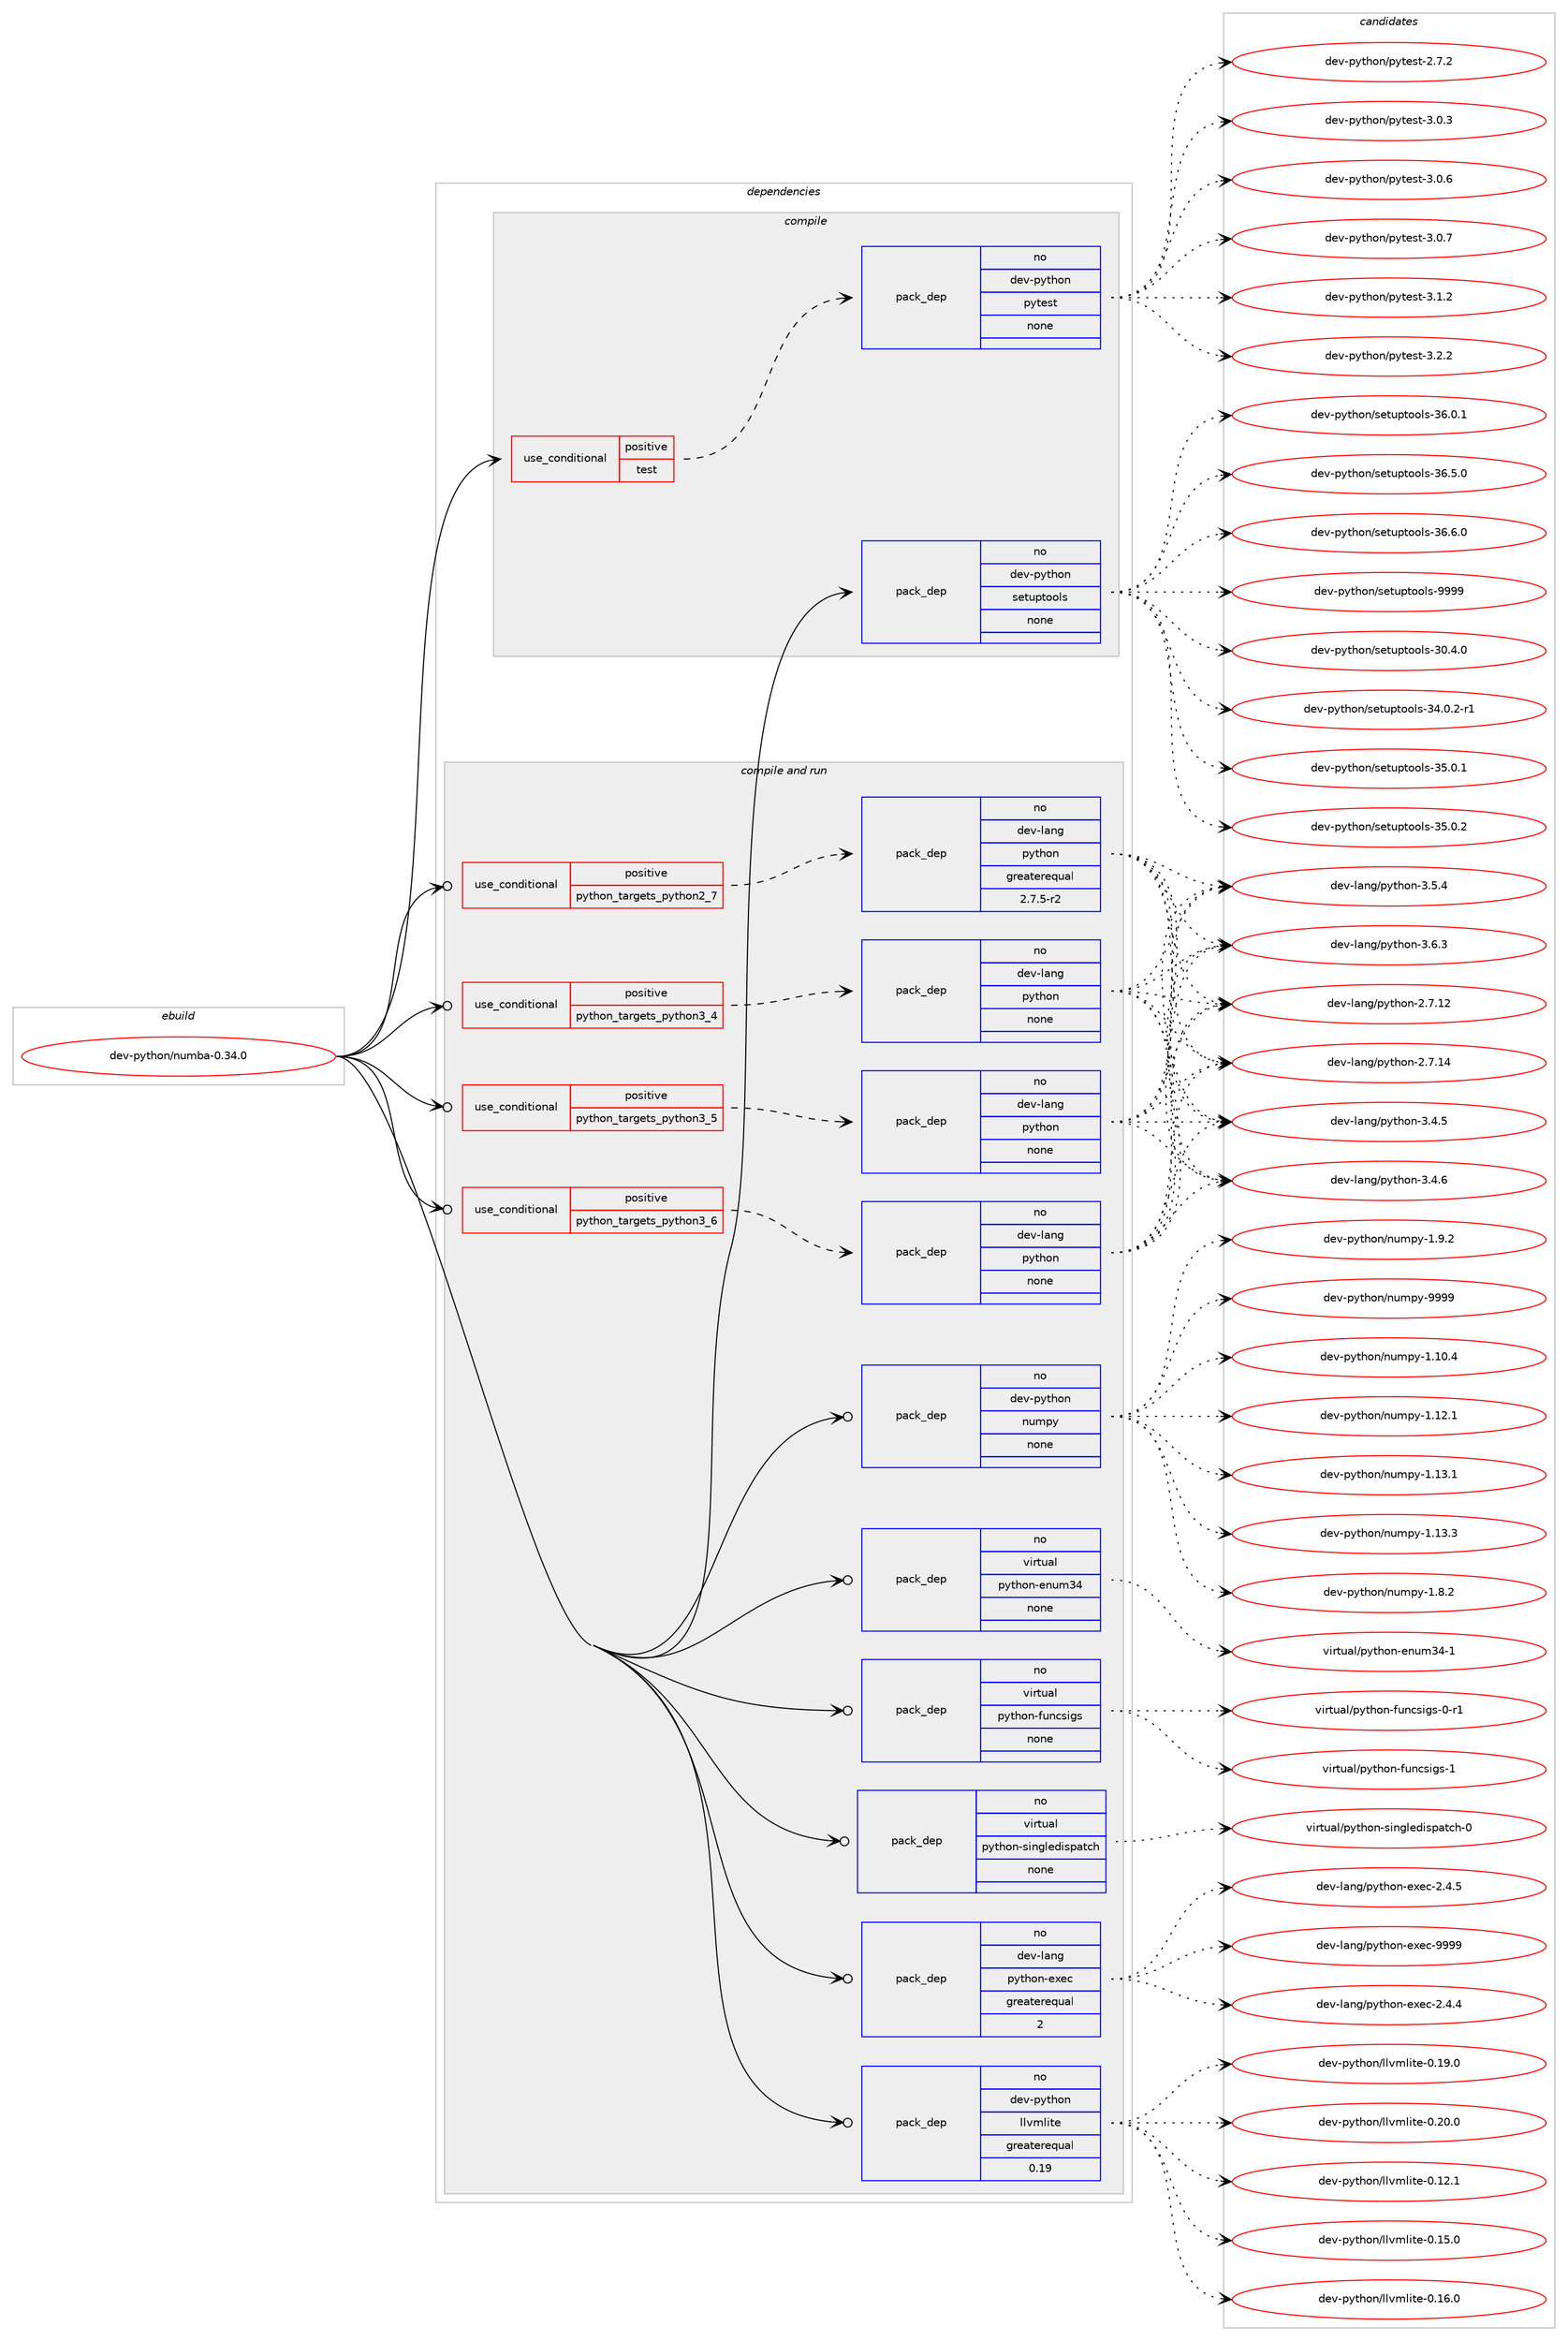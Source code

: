 digraph prolog {

# *************
# Graph options
# *************

newrank=true;
concentrate=true;
compound=true;
graph [rankdir=LR,fontname=Helvetica,fontsize=10,ranksep=1.5];#, ranksep=2.5, nodesep=0.2];
edge  [arrowhead=vee];
node  [fontname=Helvetica,fontsize=10];

# **********
# The ebuild
# **********

subgraph cluster_leftcol {
color=gray;
rank=same;
label=<<i>ebuild</i>>;
id [label="dev-python/numba-0.34.0", color=red, width=4, href="../dev-python/numba-0.34.0.svg"];
}

# ****************
# The dependencies
# ****************

subgraph cluster_midcol {
color=gray;
label=<<i>dependencies</i>>;
subgraph cluster_compile {
fillcolor="#eeeeee";
style=filled;
label=<<i>compile</i>>;
subgraph cond36256 {
dependency168636 [label=<<TABLE BORDER="0" CELLBORDER="1" CELLSPACING="0" CELLPADDING="4"><TR><TD ROWSPAN="3" CELLPADDING="10">use_conditional</TD></TR><TR><TD>positive</TD></TR><TR><TD>test</TD></TR></TABLE>>, shape=none, color=red];
subgraph pack128520 {
dependency168637 [label=<<TABLE BORDER="0" CELLBORDER="1" CELLSPACING="0" CELLPADDING="4" WIDTH="220"><TR><TD ROWSPAN="6" CELLPADDING="30">pack_dep</TD></TR><TR><TD WIDTH="110">no</TD></TR><TR><TD>dev-python</TD></TR><TR><TD>pytest</TD></TR><TR><TD>none</TD></TR><TR><TD></TD></TR></TABLE>>, shape=none, color=blue];
}
dependency168636:e -> dependency168637:w [weight=20,style="dashed",arrowhead="vee"];
}
id:e -> dependency168636:w [weight=20,style="solid",arrowhead="vee"];
subgraph pack128521 {
dependency168638 [label=<<TABLE BORDER="0" CELLBORDER="1" CELLSPACING="0" CELLPADDING="4" WIDTH="220"><TR><TD ROWSPAN="6" CELLPADDING="30">pack_dep</TD></TR><TR><TD WIDTH="110">no</TD></TR><TR><TD>dev-python</TD></TR><TR><TD>setuptools</TD></TR><TR><TD>none</TD></TR><TR><TD></TD></TR></TABLE>>, shape=none, color=blue];
}
id:e -> dependency168638:w [weight=20,style="solid",arrowhead="vee"];
}
subgraph cluster_compileandrun {
fillcolor="#eeeeee";
style=filled;
label=<<i>compile and run</i>>;
subgraph cond36257 {
dependency168639 [label=<<TABLE BORDER="0" CELLBORDER="1" CELLSPACING="0" CELLPADDING="4"><TR><TD ROWSPAN="3" CELLPADDING="10">use_conditional</TD></TR><TR><TD>positive</TD></TR><TR><TD>python_targets_python2_7</TD></TR></TABLE>>, shape=none, color=red];
subgraph pack128522 {
dependency168640 [label=<<TABLE BORDER="0" CELLBORDER="1" CELLSPACING="0" CELLPADDING="4" WIDTH="220"><TR><TD ROWSPAN="6" CELLPADDING="30">pack_dep</TD></TR><TR><TD WIDTH="110">no</TD></TR><TR><TD>dev-lang</TD></TR><TR><TD>python</TD></TR><TR><TD>greaterequal</TD></TR><TR><TD>2.7.5-r2</TD></TR></TABLE>>, shape=none, color=blue];
}
dependency168639:e -> dependency168640:w [weight=20,style="dashed",arrowhead="vee"];
}
id:e -> dependency168639:w [weight=20,style="solid",arrowhead="odotvee"];
subgraph cond36258 {
dependency168641 [label=<<TABLE BORDER="0" CELLBORDER="1" CELLSPACING="0" CELLPADDING="4"><TR><TD ROWSPAN="3" CELLPADDING="10">use_conditional</TD></TR><TR><TD>positive</TD></TR><TR><TD>python_targets_python3_4</TD></TR></TABLE>>, shape=none, color=red];
subgraph pack128523 {
dependency168642 [label=<<TABLE BORDER="0" CELLBORDER="1" CELLSPACING="0" CELLPADDING="4" WIDTH="220"><TR><TD ROWSPAN="6" CELLPADDING="30">pack_dep</TD></TR><TR><TD WIDTH="110">no</TD></TR><TR><TD>dev-lang</TD></TR><TR><TD>python</TD></TR><TR><TD>none</TD></TR><TR><TD></TD></TR></TABLE>>, shape=none, color=blue];
}
dependency168641:e -> dependency168642:w [weight=20,style="dashed",arrowhead="vee"];
}
id:e -> dependency168641:w [weight=20,style="solid",arrowhead="odotvee"];
subgraph cond36259 {
dependency168643 [label=<<TABLE BORDER="0" CELLBORDER="1" CELLSPACING="0" CELLPADDING="4"><TR><TD ROWSPAN="3" CELLPADDING="10">use_conditional</TD></TR><TR><TD>positive</TD></TR><TR><TD>python_targets_python3_5</TD></TR></TABLE>>, shape=none, color=red];
subgraph pack128524 {
dependency168644 [label=<<TABLE BORDER="0" CELLBORDER="1" CELLSPACING="0" CELLPADDING="4" WIDTH="220"><TR><TD ROWSPAN="6" CELLPADDING="30">pack_dep</TD></TR><TR><TD WIDTH="110">no</TD></TR><TR><TD>dev-lang</TD></TR><TR><TD>python</TD></TR><TR><TD>none</TD></TR><TR><TD></TD></TR></TABLE>>, shape=none, color=blue];
}
dependency168643:e -> dependency168644:w [weight=20,style="dashed",arrowhead="vee"];
}
id:e -> dependency168643:w [weight=20,style="solid",arrowhead="odotvee"];
subgraph cond36260 {
dependency168645 [label=<<TABLE BORDER="0" CELLBORDER="1" CELLSPACING="0" CELLPADDING="4"><TR><TD ROWSPAN="3" CELLPADDING="10">use_conditional</TD></TR><TR><TD>positive</TD></TR><TR><TD>python_targets_python3_6</TD></TR></TABLE>>, shape=none, color=red];
subgraph pack128525 {
dependency168646 [label=<<TABLE BORDER="0" CELLBORDER="1" CELLSPACING="0" CELLPADDING="4" WIDTH="220"><TR><TD ROWSPAN="6" CELLPADDING="30">pack_dep</TD></TR><TR><TD WIDTH="110">no</TD></TR><TR><TD>dev-lang</TD></TR><TR><TD>python</TD></TR><TR><TD>none</TD></TR><TR><TD></TD></TR></TABLE>>, shape=none, color=blue];
}
dependency168645:e -> dependency168646:w [weight=20,style="dashed",arrowhead="vee"];
}
id:e -> dependency168645:w [weight=20,style="solid",arrowhead="odotvee"];
subgraph pack128526 {
dependency168647 [label=<<TABLE BORDER="0" CELLBORDER="1" CELLSPACING="0" CELLPADDING="4" WIDTH="220"><TR><TD ROWSPAN="6" CELLPADDING="30">pack_dep</TD></TR><TR><TD WIDTH="110">no</TD></TR><TR><TD>dev-lang</TD></TR><TR><TD>python-exec</TD></TR><TR><TD>greaterequal</TD></TR><TR><TD>2</TD></TR></TABLE>>, shape=none, color=blue];
}
id:e -> dependency168647:w [weight=20,style="solid",arrowhead="odotvee"];
subgraph pack128527 {
dependency168648 [label=<<TABLE BORDER="0" CELLBORDER="1" CELLSPACING="0" CELLPADDING="4" WIDTH="220"><TR><TD ROWSPAN="6" CELLPADDING="30">pack_dep</TD></TR><TR><TD WIDTH="110">no</TD></TR><TR><TD>dev-python</TD></TR><TR><TD>llvmlite</TD></TR><TR><TD>greaterequal</TD></TR><TR><TD>0.19</TD></TR></TABLE>>, shape=none, color=blue];
}
id:e -> dependency168648:w [weight=20,style="solid",arrowhead="odotvee"];
subgraph pack128528 {
dependency168649 [label=<<TABLE BORDER="0" CELLBORDER="1" CELLSPACING="0" CELLPADDING="4" WIDTH="220"><TR><TD ROWSPAN="6" CELLPADDING="30">pack_dep</TD></TR><TR><TD WIDTH="110">no</TD></TR><TR><TD>dev-python</TD></TR><TR><TD>numpy</TD></TR><TR><TD>none</TD></TR><TR><TD></TD></TR></TABLE>>, shape=none, color=blue];
}
id:e -> dependency168649:w [weight=20,style="solid",arrowhead="odotvee"];
subgraph pack128529 {
dependency168650 [label=<<TABLE BORDER="0" CELLBORDER="1" CELLSPACING="0" CELLPADDING="4" WIDTH="220"><TR><TD ROWSPAN="6" CELLPADDING="30">pack_dep</TD></TR><TR><TD WIDTH="110">no</TD></TR><TR><TD>virtual</TD></TR><TR><TD>python-enum34</TD></TR><TR><TD>none</TD></TR><TR><TD></TD></TR></TABLE>>, shape=none, color=blue];
}
id:e -> dependency168650:w [weight=20,style="solid",arrowhead="odotvee"];
subgraph pack128530 {
dependency168651 [label=<<TABLE BORDER="0" CELLBORDER="1" CELLSPACING="0" CELLPADDING="4" WIDTH="220"><TR><TD ROWSPAN="6" CELLPADDING="30">pack_dep</TD></TR><TR><TD WIDTH="110">no</TD></TR><TR><TD>virtual</TD></TR><TR><TD>python-funcsigs</TD></TR><TR><TD>none</TD></TR><TR><TD></TD></TR></TABLE>>, shape=none, color=blue];
}
id:e -> dependency168651:w [weight=20,style="solid",arrowhead="odotvee"];
subgraph pack128531 {
dependency168652 [label=<<TABLE BORDER="0" CELLBORDER="1" CELLSPACING="0" CELLPADDING="4" WIDTH="220"><TR><TD ROWSPAN="6" CELLPADDING="30">pack_dep</TD></TR><TR><TD WIDTH="110">no</TD></TR><TR><TD>virtual</TD></TR><TR><TD>python-singledispatch</TD></TR><TR><TD>none</TD></TR><TR><TD></TD></TR></TABLE>>, shape=none, color=blue];
}
id:e -> dependency168652:w [weight=20,style="solid",arrowhead="odotvee"];
}
subgraph cluster_run {
fillcolor="#eeeeee";
style=filled;
label=<<i>run</i>>;
}
}

# **************
# The candidates
# **************

subgraph cluster_choices {
rank=same;
color=gray;
label=<<i>candidates</i>>;

subgraph choice128520 {
color=black;
nodesep=1;
choice1001011184511212111610411111047112121116101115116455046554650 [label="dev-python/pytest-2.7.2", color=red, width=4,href="../dev-python/pytest-2.7.2.svg"];
choice1001011184511212111610411111047112121116101115116455146484651 [label="dev-python/pytest-3.0.3", color=red, width=4,href="../dev-python/pytest-3.0.3.svg"];
choice1001011184511212111610411111047112121116101115116455146484654 [label="dev-python/pytest-3.0.6", color=red, width=4,href="../dev-python/pytest-3.0.6.svg"];
choice1001011184511212111610411111047112121116101115116455146484655 [label="dev-python/pytest-3.0.7", color=red, width=4,href="../dev-python/pytest-3.0.7.svg"];
choice1001011184511212111610411111047112121116101115116455146494650 [label="dev-python/pytest-3.1.2", color=red, width=4,href="../dev-python/pytest-3.1.2.svg"];
choice1001011184511212111610411111047112121116101115116455146504650 [label="dev-python/pytest-3.2.2", color=red, width=4,href="../dev-python/pytest-3.2.2.svg"];
dependency168637:e -> choice1001011184511212111610411111047112121116101115116455046554650:w [style=dotted,weight="100"];
dependency168637:e -> choice1001011184511212111610411111047112121116101115116455146484651:w [style=dotted,weight="100"];
dependency168637:e -> choice1001011184511212111610411111047112121116101115116455146484654:w [style=dotted,weight="100"];
dependency168637:e -> choice1001011184511212111610411111047112121116101115116455146484655:w [style=dotted,weight="100"];
dependency168637:e -> choice1001011184511212111610411111047112121116101115116455146494650:w [style=dotted,weight="100"];
dependency168637:e -> choice1001011184511212111610411111047112121116101115116455146504650:w [style=dotted,weight="100"];
}
subgraph choice128521 {
color=black;
nodesep=1;
choice100101118451121211161041111104711510111611711211611111110811545514846524648 [label="dev-python/setuptools-30.4.0", color=red, width=4,href="../dev-python/setuptools-30.4.0.svg"];
choice1001011184511212111610411111047115101116117112116111111108115455152464846504511449 [label="dev-python/setuptools-34.0.2-r1", color=red, width=4,href="../dev-python/setuptools-34.0.2-r1.svg"];
choice100101118451121211161041111104711510111611711211611111110811545515346484649 [label="dev-python/setuptools-35.0.1", color=red, width=4,href="../dev-python/setuptools-35.0.1.svg"];
choice100101118451121211161041111104711510111611711211611111110811545515346484650 [label="dev-python/setuptools-35.0.2", color=red, width=4,href="../dev-python/setuptools-35.0.2.svg"];
choice100101118451121211161041111104711510111611711211611111110811545515446484649 [label="dev-python/setuptools-36.0.1", color=red, width=4,href="../dev-python/setuptools-36.0.1.svg"];
choice100101118451121211161041111104711510111611711211611111110811545515446534648 [label="dev-python/setuptools-36.5.0", color=red, width=4,href="../dev-python/setuptools-36.5.0.svg"];
choice100101118451121211161041111104711510111611711211611111110811545515446544648 [label="dev-python/setuptools-36.6.0", color=red, width=4,href="../dev-python/setuptools-36.6.0.svg"];
choice10010111845112121116104111110471151011161171121161111111081154557575757 [label="dev-python/setuptools-9999", color=red, width=4,href="../dev-python/setuptools-9999.svg"];
dependency168638:e -> choice100101118451121211161041111104711510111611711211611111110811545514846524648:w [style=dotted,weight="100"];
dependency168638:e -> choice1001011184511212111610411111047115101116117112116111111108115455152464846504511449:w [style=dotted,weight="100"];
dependency168638:e -> choice100101118451121211161041111104711510111611711211611111110811545515346484649:w [style=dotted,weight="100"];
dependency168638:e -> choice100101118451121211161041111104711510111611711211611111110811545515346484650:w [style=dotted,weight="100"];
dependency168638:e -> choice100101118451121211161041111104711510111611711211611111110811545515446484649:w [style=dotted,weight="100"];
dependency168638:e -> choice100101118451121211161041111104711510111611711211611111110811545515446534648:w [style=dotted,weight="100"];
dependency168638:e -> choice100101118451121211161041111104711510111611711211611111110811545515446544648:w [style=dotted,weight="100"];
dependency168638:e -> choice10010111845112121116104111110471151011161171121161111111081154557575757:w [style=dotted,weight="100"];
}
subgraph choice128522 {
color=black;
nodesep=1;
choice10010111845108971101034711212111610411111045504655464950 [label="dev-lang/python-2.7.12", color=red, width=4,href="../dev-lang/python-2.7.12.svg"];
choice10010111845108971101034711212111610411111045504655464952 [label="dev-lang/python-2.7.14", color=red, width=4,href="../dev-lang/python-2.7.14.svg"];
choice100101118451089711010347112121116104111110455146524653 [label="dev-lang/python-3.4.5", color=red, width=4,href="../dev-lang/python-3.4.5.svg"];
choice100101118451089711010347112121116104111110455146524654 [label="dev-lang/python-3.4.6", color=red, width=4,href="../dev-lang/python-3.4.6.svg"];
choice100101118451089711010347112121116104111110455146534652 [label="dev-lang/python-3.5.4", color=red, width=4,href="../dev-lang/python-3.5.4.svg"];
choice100101118451089711010347112121116104111110455146544651 [label="dev-lang/python-3.6.3", color=red, width=4,href="../dev-lang/python-3.6.3.svg"];
dependency168640:e -> choice10010111845108971101034711212111610411111045504655464950:w [style=dotted,weight="100"];
dependency168640:e -> choice10010111845108971101034711212111610411111045504655464952:w [style=dotted,weight="100"];
dependency168640:e -> choice100101118451089711010347112121116104111110455146524653:w [style=dotted,weight="100"];
dependency168640:e -> choice100101118451089711010347112121116104111110455146524654:w [style=dotted,weight="100"];
dependency168640:e -> choice100101118451089711010347112121116104111110455146534652:w [style=dotted,weight="100"];
dependency168640:e -> choice100101118451089711010347112121116104111110455146544651:w [style=dotted,weight="100"];
}
subgraph choice128523 {
color=black;
nodesep=1;
choice10010111845108971101034711212111610411111045504655464950 [label="dev-lang/python-2.7.12", color=red, width=4,href="../dev-lang/python-2.7.12.svg"];
choice10010111845108971101034711212111610411111045504655464952 [label="dev-lang/python-2.7.14", color=red, width=4,href="../dev-lang/python-2.7.14.svg"];
choice100101118451089711010347112121116104111110455146524653 [label="dev-lang/python-3.4.5", color=red, width=4,href="../dev-lang/python-3.4.5.svg"];
choice100101118451089711010347112121116104111110455146524654 [label="dev-lang/python-3.4.6", color=red, width=4,href="../dev-lang/python-3.4.6.svg"];
choice100101118451089711010347112121116104111110455146534652 [label="dev-lang/python-3.5.4", color=red, width=4,href="../dev-lang/python-3.5.4.svg"];
choice100101118451089711010347112121116104111110455146544651 [label="dev-lang/python-3.6.3", color=red, width=4,href="../dev-lang/python-3.6.3.svg"];
dependency168642:e -> choice10010111845108971101034711212111610411111045504655464950:w [style=dotted,weight="100"];
dependency168642:e -> choice10010111845108971101034711212111610411111045504655464952:w [style=dotted,weight="100"];
dependency168642:e -> choice100101118451089711010347112121116104111110455146524653:w [style=dotted,weight="100"];
dependency168642:e -> choice100101118451089711010347112121116104111110455146524654:w [style=dotted,weight="100"];
dependency168642:e -> choice100101118451089711010347112121116104111110455146534652:w [style=dotted,weight="100"];
dependency168642:e -> choice100101118451089711010347112121116104111110455146544651:w [style=dotted,weight="100"];
}
subgraph choice128524 {
color=black;
nodesep=1;
choice10010111845108971101034711212111610411111045504655464950 [label="dev-lang/python-2.7.12", color=red, width=4,href="../dev-lang/python-2.7.12.svg"];
choice10010111845108971101034711212111610411111045504655464952 [label="dev-lang/python-2.7.14", color=red, width=4,href="../dev-lang/python-2.7.14.svg"];
choice100101118451089711010347112121116104111110455146524653 [label="dev-lang/python-3.4.5", color=red, width=4,href="../dev-lang/python-3.4.5.svg"];
choice100101118451089711010347112121116104111110455146524654 [label="dev-lang/python-3.4.6", color=red, width=4,href="../dev-lang/python-3.4.6.svg"];
choice100101118451089711010347112121116104111110455146534652 [label="dev-lang/python-3.5.4", color=red, width=4,href="../dev-lang/python-3.5.4.svg"];
choice100101118451089711010347112121116104111110455146544651 [label="dev-lang/python-3.6.3", color=red, width=4,href="../dev-lang/python-3.6.3.svg"];
dependency168644:e -> choice10010111845108971101034711212111610411111045504655464950:w [style=dotted,weight="100"];
dependency168644:e -> choice10010111845108971101034711212111610411111045504655464952:w [style=dotted,weight="100"];
dependency168644:e -> choice100101118451089711010347112121116104111110455146524653:w [style=dotted,weight="100"];
dependency168644:e -> choice100101118451089711010347112121116104111110455146524654:w [style=dotted,weight="100"];
dependency168644:e -> choice100101118451089711010347112121116104111110455146534652:w [style=dotted,weight="100"];
dependency168644:e -> choice100101118451089711010347112121116104111110455146544651:w [style=dotted,weight="100"];
}
subgraph choice128525 {
color=black;
nodesep=1;
choice10010111845108971101034711212111610411111045504655464950 [label="dev-lang/python-2.7.12", color=red, width=4,href="../dev-lang/python-2.7.12.svg"];
choice10010111845108971101034711212111610411111045504655464952 [label="dev-lang/python-2.7.14", color=red, width=4,href="../dev-lang/python-2.7.14.svg"];
choice100101118451089711010347112121116104111110455146524653 [label="dev-lang/python-3.4.5", color=red, width=4,href="../dev-lang/python-3.4.5.svg"];
choice100101118451089711010347112121116104111110455146524654 [label="dev-lang/python-3.4.6", color=red, width=4,href="../dev-lang/python-3.4.6.svg"];
choice100101118451089711010347112121116104111110455146534652 [label="dev-lang/python-3.5.4", color=red, width=4,href="../dev-lang/python-3.5.4.svg"];
choice100101118451089711010347112121116104111110455146544651 [label="dev-lang/python-3.6.3", color=red, width=4,href="../dev-lang/python-3.6.3.svg"];
dependency168646:e -> choice10010111845108971101034711212111610411111045504655464950:w [style=dotted,weight="100"];
dependency168646:e -> choice10010111845108971101034711212111610411111045504655464952:w [style=dotted,weight="100"];
dependency168646:e -> choice100101118451089711010347112121116104111110455146524653:w [style=dotted,weight="100"];
dependency168646:e -> choice100101118451089711010347112121116104111110455146524654:w [style=dotted,weight="100"];
dependency168646:e -> choice100101118451089711010347112121116104111110455146534652:w [style=dotted,weight="100"];
dependency168646:e -> choice100101118451089711010347112121116104111110455146544651:w [style=dotted,weight="100"];
}
subgraph choice128526 {
color=black;
nodesep=1;
choice1001011184510897110103471121211161041111104510112010199455046524652 [label="dev-lang/python-exec-2.4.4", color=red, width=4,href="../dev-lang/python-exec-2.4.4.svg"];
choice1001011184510897110103471121211161041111104510112010199455046524653 [label="dev-lang/python-exec-2.4.5", color=red, width=4,href="../dev-lang/python-exec-2.4.5.svg"];
choice10010111845108971101034711212111610411111045101120101994557575757 [label="dev-lang/python-exec-9999", color=red, width=4,href="../dev-lang/python-exec-9999.svg"];
dependency168647:e -> choice1001011184510897110103471121211161041111104510112010199455046524652:w [style=dotted,weight="100"];
dependency168647:e -> choice1001011184510897110103471121211161041111104510112010199455046524653:w [style=dotted,weight="100"];
dependency168647:e -> choice10010111845108971101034711212111610411111045101120101994557575757:w [style=dotted,weight="100"];
}
subgraph choice128527 {
color=black;
nodesep=1;
choice100101118451121211161041111104710810811810910810511610145484649504649 [label="dev-python/llvmlite-0.12.1", color=red, width=4,href="../dev-python/llvmlite-0.12.1.svg"];
choice100101118451121211161041111104710810811810910810511610145484649534648 [label="dev-python/llvmlite-0.15.0", color=red, width=4,href="../dev-python/llvmlite-0.15.0.svg"];
choice100101118451121211161041111104710810811810910810511610145484649544648 [label="dev-python/llvmlite-0.16.0", color=red, width=4,href="../dev-python/llvmlite-0.16.0.svg"];
choice100101118451121211161041111104710810811810910810511610145484649574648 [label="dev-python/llvmlite-0.19.0", color=red, width=4,href="../dev-python/llvmlite-0.19.0.svg"];
choice100101118451121211161041111104710810811810910810511610145484650484648 [label="dev-python/llvmlite-0.20.0", color=red, width=4,href="../dev-python/llvmlite-0.20.0.svg"];
dependency168648:e -> choice100101118451121211161041111104710810811810910810511610145484649504649:w [style=dotted,weight="100"];
dependency168648:e -> choice100101118451121211161041111104710810811810910810511610145484649534648:w [style=dotted,weight="100"];
dependency168648:e -> choice100101118451121211161041111104710810811810910810511610145484649544648:w [style=dotted,weight="100"];
dependency168648:e -> choice100101118451121211161041111104710810811810910810511610145484649574648:w [style=dotted,weight="100"];
dependency168648:e -> choice100101118451121211161041111104710810811810910810511610145484650484648:w [style=dotted,weight="100"];
}
subgraph choice128528 {
color=black;
nodesep=1;
choice100101118451121211161041111104711011710911212145494649484652 [label="dev-python/numpy-1.10.4", color=red, width=4,href="../dev-python/numpy-1.10.4.svg"];
choice100101118451121211161041111104711011710911212145494649504649 [label="dev-python/numpy-1.12.1", color=red, width=4,href="../dev-python/numpy-1.12.1.svg"];
choice100101118451121211161041111104711011710911212145494649514649 [label="dev-python/numpy-1.13.1", color=red, width=4,href="../dev-python/numpy-1.13.1.svg"];
choice100101118451121211161041111104711011710911212145494649514651 [label="dev-python/numpy-1.13.3", color=red, width=4,href="../dev-python/numpy-1.13.3.svg"];
choice1001011184511212111610411111047110117109112121454946564650 [label="dev-python/numpy-1.8.2", color=red, width=4,href="../dev-python/numpy-1.8.2.svg"];
choice1001011184511212111610411111047110117109112121454946574650 [label="dev-python/numpy-1.9.2", color=red, width=4,href="../dev-python/numpy-1.9.2.svg"];
choice10010111845112121116104111110471101171091121214557575757 [label="dev-python/numpy-9999", color=red, width=4,href="../dev-python/numpy-9999.svg"];
dependency168649:e -> choice100101118451121211161041111104711011710911212145494649484652:w [style=dotted,weight="100"];
dependency168649:e -> choice100101118451121211161041111104711011710911212145494649504649:w [style=dotted,weight="100"];
dependency168649:e -> choice100101118451121211161041111104711011710911212145494649514649:w [style=dotted,weight="100"];
dependency168649:e -> choice100101118451121211161041111104711011710911212145494649514651:w [style=dotted,weight="100"];
dependency168649:e -> choice1001011184511212111610411111047110117109112121454946564650:w [style=dotted,weight="100"];
dependency168649:e -> choice1001011184511212111610411111047110117109112121454946574650:w [style=dotted,weight="100"];
dependency168649:e -> choice10010111845112121116104111110471101171091121214557575757:w [style=dotted,weight="100"];
}
subgraph choice128529 {
color=black;
nodesep=1;
choice11810511411611797108471121211161041111104510111011710951524549 [label="virtual/python-enum34-1", color=red, width=4,href="../virtual/python-enum34-1.svg"];
dependency168650:e -> choice11810511411611797108471121211161041111104510111011710951524549:w [style=dotted,weight="100"];
}
subgraph choice128530 {
color=black;
nodesep=1;
choice1181051141161179710847112121116104111110451021171109911510510311545484511449 [label="virtual/python-funcsigs-0-r1", color=red, width=4,href="../virtual/python-funcsigs-0-r1.svg"];
choice118105114116117971084711212111610411111045102117110991151051031154549 [label="virtual/python-funcsigs-1", color=red, width=4,href="../virtual/python-funcsigs-1.svg"];
dependency168651:e -> choice1181051141161179710847112121116104111110451021171109911510510311545484511449:w [style=dotted,weight="100"];
dependency168651:e -> choice118105114116117971084711212111610411111045102117110991151051031154549:w [style=dotted,weight="100"];
}
subgraph choice128531 {
color=black;
nodesep=1;
choice11810511411611797108471121211161041111104511510511010310810110010511511297116991044548 [label="virtual/python-singledispatch-0", color=red, width=4,href="../virtual/python-singledispatch-0.svg"];
dependency168652:e -> choice11810511411611797108471121211161041111104511510511010310810110010511511297116991044548:w [style=dotted,weight="100"];
}
}

}
